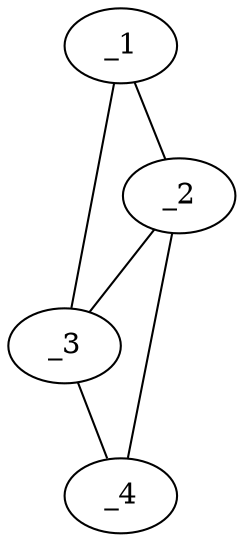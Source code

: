 graph obj31_55 {
	_1	 [dim=64,
		histo1="0.997816",
		histo10=0,
		histo11=0,
		histo12=0,
		histo13=0,
		histo14=0,
		histo15=0,
		histo16=0,
		histo17="0.000156031",
		histo18=0,
		histo19=0,
		histo2="0.000624122",
		histo20=0,
		histo21=0,
		histo22="0.00124824",
		histo23=0,
		histo24=0,
		histo25=0,
		histo26=0,
		histo27=0,
		histo28=0,
		histo29=0,
		histo3=0,
		histo30=0,
		histo31=0,
		histo32=0,
		histo33=0,
		histo34=0,
		histo35=0,
		histo36=0,
		histo37=0,
		histo38=0,
		histo39=0,
		histo4=0,
		histo40=0,
		histo41=0,
		histo42=0,
		histo43=0,
		histo44=0,
		histo45=0,
		histo46=0,
		histo47=0,
		histo48=0,
		histo49=0,
		histo5=0,
		histo50=0,
		histo51=0,
		histo52=0,
		histo53=0,
		histo54=0,
		histo55=0,
		histo56=0,
		histo57=0,
		histo58=0,
		histo59=0,
		histo6="0.000156031",
		histo60=0,
		histo61=0,
		histo62=0,
		histo63=0,
		histo64=0,
		histo7=0,
		histo8=0,
		histo9=0];
	_2	 [dim=64,
		histo1=0,
		histo10=0,
		histo11=0,
		histo12=0,
		histo13=0,
		histo14=0,
		histo15=0,
		histo16=0,
		histo17=0,
		histo18=0,
		histo19=0,
		histo2=0,
		histo20=0,
		histo21=0,
		histo22="0.046574",
		histo23="0.0899781",
		histo24="0.0190198",
		histo25=0,
		histo26="0.000731529",
		histo27="0.0699829",
		histo28="0.00755913",
		histo29=0,
		histo3=0,
		histo30=0,
		histo31=0,
		histo32=0,
		histo33=0,
		histo34=0,
		histo35=0,
		histo36=0,
		histo37=0,
		histo38="0.000243843",
		histo39="0.000731529",
		histo4=0,
		histo40="0.00243843",
		histo41=0,
		histo42=0,
		histo43="0.480858",
		histo44="0.160936",
		histo45=0,
		histo46=0,
		histo47=0,
		histo48="0.0582785",
		histo49=0,
		histo5=0,
		histo50=0,
		histo51=0,
		histo52=0,
		histo53=0,
		histo54=0,
		histo55=0,
		histo56=0,
		histo57=0,
		histo58=0,
		histo59=0,
		histo6="0.000243843",
		histo60="0.0017069",
		histo61=0,
		histo62=0,
		histo63=0,
		histo64="0.0607169",
		histo7=0,
		histo8=0,
		histo9=0];
	_1 -- _2	 [boundary=163];
	_3	 [dim=64,
		histo1="0.0823791",
		histo10=0,
		histo11=0,
		histo12=0,
		histo13=0,
		histo14=0,
		histo15=0,
		histo16=0,
		histo17=0,
		histo18=0,
		histo19=0,
		histo2="0.153308",
		histo20=0,
		histo21=0,
		histo22="0.413804",
		histo23="0.105916",
		histo24="0.00254453",
		histo25=0,
		histo26=0,
		histo27="0.000954198",
		histo28="0.000636132",
		histo29=0,
		histo3=0,
		histo30=0,
		histo31=0,
		histo32=0,
		histo33=0,
		histo34=0,
		histo35=0,
		histo36=0,
		histo37=0,
		histo38=0,
		histo39=0,
		histo4=0,
		histo40=0,
		histo41=0,
		histo42=0,
		histo43=0,
		histo44="0.000954198",
		histo45=0,
		histo46=0,
		histo47=0,
		histo48=0,
		histo49=0,
		histo5=0,
		histo50=0,
		histo51=0,
		histo52=0,
		histo53=0,
		histo54=0,
		histo55=0,
		histo56=0,
		histo57=0,
		histo58=0,
		histo59=0,
		histo6="0.234733",
		histo60=0,
		histo61=0,
		histo62=0,
		histo63=0,
		histo64=0,
		histo7="0.00477099",
		histo8=0,
		histo9=0];
	_1 -- _3	 [boundary=252];
	_2 -- _3	 [boundary=580];
	_4	 [dim=64,
		histo1="0.0025641",
		histo10=0,
		histo11=0,
		histo12=0,
		histo13=0,
		histo14=0,
		histo15=0,
		histo16=0,
		histo17=0,
		histo18=0,
		histo19="0.0263736",
		histo2="0.516484",
		histo20="0.0120879",
		histo21=0,
		histo22=0,
		histo23="0.0974359",
		histo24="0.0805861",
		histo25=0,
		histo26=0,
		histo27=0,
		histo28="0.000732601",
		histo29=0,
		histo3="0.188278",
		histo30=0,
		histo31=0,
		histo32=0,
		histo33=0,
		histo34=0,
		histo35=0,
		histo36=0,
		histo37=0,
		histo38=0,
		histo39=0,
		histo4="0.0501832",
		histo40="0.0003663",
		histo41=0,
		histo42=0,
		histo43=0,
		histo44="0.0032967",
		histo45=0,
		histo46=0,
		histo47=0,
		histo48=0,
		histo49=0,
		histo5=0,
		histo50=0,
		histo51=0,
		histo52=0,
		histo53=0,
		histo54=0,
		histo55=0,
		histo56=0,
		histo57=0,
		histo58=0,
		histo59=0,
		histo6="0.0003663",
		histo60=0,
		histo61=0,
		histo62=0,
		histo63=0,
		histo64=0,
		histo7="0.0205128",
		histo8="0.000732601",
		histo9=0];
	_2 -- _4	 [boundary=640];
	_3 -- _4	 [boundary=718];
}

